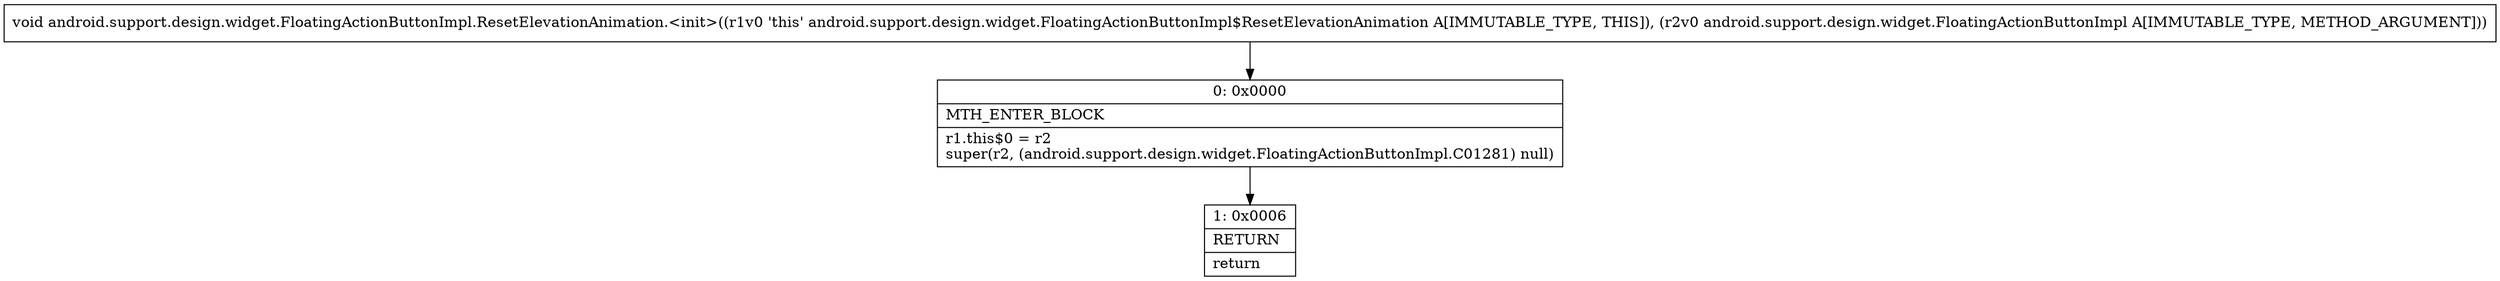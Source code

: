 digraph "CFG forandroid.support.design.widget.FloatingActionButtonImpl.ResetElevationAnimation.\<init\>(Landroid\/support\/design\/widget\/FloatingActionButtonImpl;)V" {
Node_0 [shape=record,label="{0\:\ 0x0000|MTH_ENTER_BLOCK\l|r1.this$0 = r2\lsuper(r2, (android.support.design.widget.FloatingActionButtonImpl.C01281) null)\l}"];
Node_1 [shape=record,label="{1\:\ 0x0006|RETURN\l|return\l}"];
MethodNode[shape=record,label="{void android.support.design.widget.FloatingActionButtonImpl.ResetElevationAnimation.\<init\>((r1v0 'this' android.support.design.widget.FloatingActionButtonImpl$ResetElevationAnimation A[IMMUTABLE_TYPE, THIS]), (r2v0 android.support.design.widget.FloatingActionButtonImpl A[IMMUTABLE_TYPE, METHOD_ARGUMENT])) }"];
MethodNode -> Node_0;
Node_0 -> Node_1;
}

